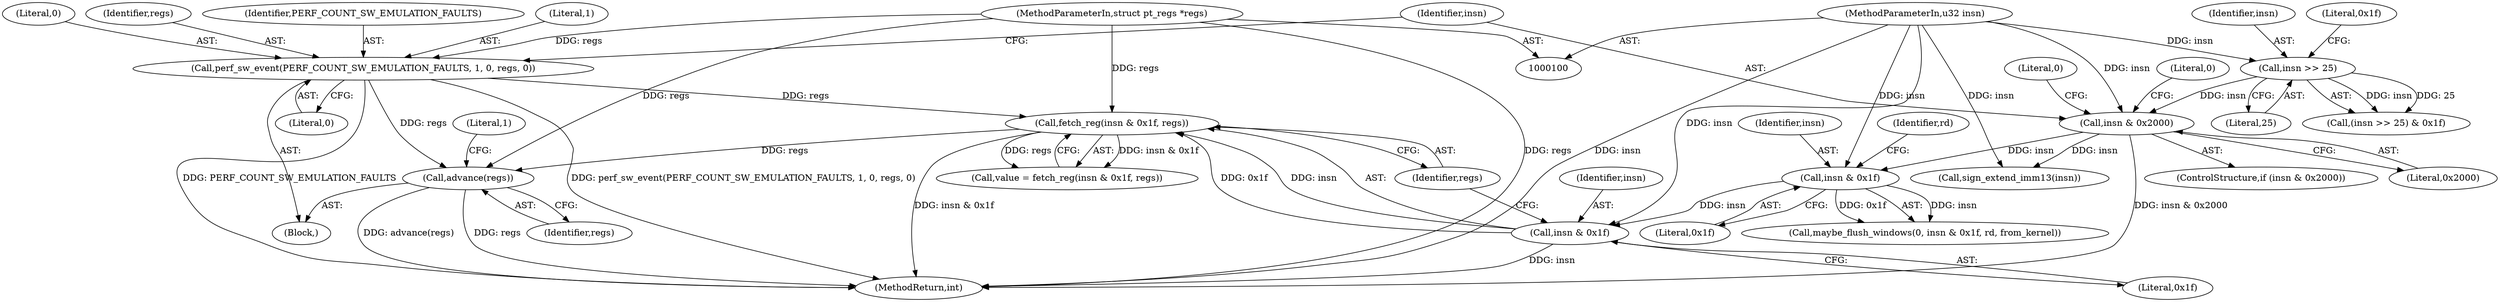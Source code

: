 digraph "1_linux_a8b0ca17b80e92faab46ee7179ba9e99ccb61233_37@pointer" {
"1000253" [label="(Call,advance(regs))"];
"1000156" [label="(Call,fetch_reg(insn & 0x1f, regs))"];
"1000157" [label="(Call,insn & 0x1f)"];
"1000149" [label="(Call,insn & 0x1f)"];
"1000132" [label="(Call,insn & 0x2000)"];
"1000111" [label="(Call,insn >> 25)"];
"1000101" [label="(MethodParameterIn,u32 insn)"];
"1000125" [label="(Call,perf_sw_event(PERF_COUNT_SW_EMULATION_FAULTS, 1, 0, regs, 0))"];
"1000102" [label="(MethodParameterIn,struct pt_regs *regs)"];
"1000256" [label="(Literal,1)"];
"1000130" [label="(Literal,0)"];
"1000113" [label="(Literal,25)"];
"1000131" [label="(ControlStructure,if (insn & 0x2000))"];
"1000257" [label="(MethodReturn,int)"];
"1000137" [label="(Literal,0)"];
"1000150" [label="(Identifier,insn)"];
"1000143" [label="(Call,sign_extend_imm13(insn))"];
"1000152" [label="(Identifier,rd)"];
"1000147" [label="(Call,maybe_flush_windows(0, insn & 0x1f, rd, from_kernel))"];
"1000114" [label="(Literal,0x1f)"];
"1000126" [label="(Identifier,PERF_COUNT_SW_EMULATION_FAULTS)"];
"1000134" [label="(Literal,0x2000)"];
"1000127" [label="(Literal,1)"];
"1000253" [label="(Call,advance(regs))"];
"1000159" [label="(Literal,0x1f)"];
"1000125" [label="(Call,perf_sw_event(PERF_COUNT_SW_EMULATION_FAULTS, 1, 0, regs, 0))"];
"1000148" [label="(Literal,0)"];
"1000132" [label="(Call,insn & 0x2000)"];
"1000111" [label="(Call,insn >> 25)"];
"1000157" [label="(Call,insn & 0x1f)"];
"1000128" [label="(Literal,0)"];
"1000254" [label="(Identifier,regs)"];
"1000158" [label="(Identifier,insn)"];
"1000112" [label="(Identifier,insn)"];
"1000103" [label="(Block,)"];
"1000101" [label="(MethodParameterIn,u32 insn)"];
"1000156" [label="(Call,fetch_reg(insn & 0x1f, regs))"];
"1000149" [label="(Call,insn & 0x1f)"];
"1000151" [label="(Literal,0x1f)"];
"1000110" [label="(Call,(insn >> 25) & 0x1f)"];
"1000129" [label="(Identifier,regs)"];
"1000154" [label="(Call,value = fetch_reg(insn & 0x1f, regs))"];
"1000133" [label="(Identifier,insn)"];
"1000160" [label="(Identifier,regs)"];
"1000102" [label="(MethodParameterIn,struct pt_regs *regs)"];
"1000253" -> "1000103"  [label="AST: "];
"1000253" -> "1000254"  [label="CFG: "];
"1000254" -> "1000253"  [label="AST: "];
"1000256" -> "1000253"  [label="CFG: "];
"1000253" -> "1000257"  [label="DDG: advance(regs)"];
"1000253" -> "1000257"  [label="DDG: regs"];
"1000156" -> "1000253"  [label="DDG: regs"];
"1000125" -> "1000253"  [label="DDG: regs"];
"1000102" -> "1000253"  [label="DDG: regs"];
"1000156" -> "1000154"  [label="AST: "];
"1000156" -> "1000160"  [label="CFG: "];
"1000157" -> "1000156"  [label="AST: "];
"1000160" -> "1000156"  [label="AST: "];
"1000154" -> "1000156"  [label="CFG: "];
"1000156" -> "1000257"  [label="DDG: insn & 0x1f"];
"1000156" -> "1000154"  [label="DDG: insn & 0x1f"];
"1000156" -> "1000154"  [label="DDG: regs"];
"1000157" -> "1000156"  [label="DDG: insn"];
"1000157" -> "1000156"  [label="DDG: 0x1f"];
"1000125" -> "1000156"  [label="DDG: regs"];
"1000102" -> "1000156"  [label="DDG: regs"];
"1000157" -> "1000159"  [label="CFG: "];
"1000158" -> "1000157"  [label="AST: "];
"1000159" -> "1000157"  [label="AST: "];
"1000160" -> "1000157"  [label="CFG: "];
"1000157" -> "1000257"  [label="DDG: insn"];
"1000149" -> "1000157"  [label="DDG: insn"];
"1000101" -> "1000157"  [label="DDG: insn"];
"1000149" -> "1000147"  [label="AST: "];
"1000149" -> "1000151"  [label="CFG: "];
"1000150" -> "1000149"  [label="AST: "];
"1000151" -> "1000149"  [label="AST: "];
"1000152" -> "1000149"  [label="CFG: "];
"1000149" -> "1000147"  [label="DDG: insn"];
"1000149" -> "1000147"  [label="DDG: 0x1f"];
"1000132" -> "1000149"  [label="DDG: insn"];
"1000101" -> "1000149"  [label="DDG: insn"];
"1000132" -> "1000131"  [label="AST: "];
"1000132" -> "1000134"  [label="CFG: "];
"1000133" -> "1000132"  [label="AST: "];
"1000134" -> "1000132"  [label="AST: "];
"1000137" -> "1000132"  [label="CFG: "];
"1000148" -> "1000132"  [label="CFG: "];
"1000132" -> "1000257"  [label="DDG: insn & 0x2000"];
"1000111" -> "1000132"  [label="DDG: insn"];
"1000101" -> "1000132"  [label="DDG: insn"];
"1000132" -> "1000143"  [label="DDG: insn"];
"1000111" -> "1000110"  [label="AST: "];
"1000111" -> "1000113"  [label="CFG: "];
"1000112" -> "1000111"  [label="AST: "];
"1000113" -> "1000111"  [label="AST: "];
"1000114" -> "1000111"  [label="CFG: "];
"1000111" -> "1000110"  [label="DDG: insn"];
"1000111" -> "1000110"  [label="DDG: 25"];
"1000101" -> "1000111"  [label="DDG: insn"];
"1000101" -> "1000100"  [label="AST: "];
"1000101" -> "1000257"  [label="DDG: insn"];
"1000101" -> "1000143"  [label="DDG: insn"];
"1000125" -> "1000103"  [label="AST: "];
"1000125" -> "1000130"  [label="CFG: "];
"1000126" -> "1000125"  [label="AST: "];
"1000127" -> "1000125"  [label="AST: "];
"1000128" -> "1000125"  [label="AST: "];
"1000129" -> "1000125"  [label="AST: "];
"1000130" -> "1000125"  [label="AST: "];
"1000133" -> "1000125"  [label="CFG: "];
"1000125" -> "1000257"  [label="DDG: PERF_COUNT_SW_EMULATION_FAULTS"];
"1000125" -> "1000257"  [label="DDG: perf_sw_event(PERF_COUNT_SW_EMULATION_FAULTS, 1, 0, regs, 0)"];
"1000102" -> "1000125"  [label="DDG: regs"];
"1000102" -> "1000100"  [label="AST: "];
"1000102" -> "1000257"  [label="DDG: regs"];
}
